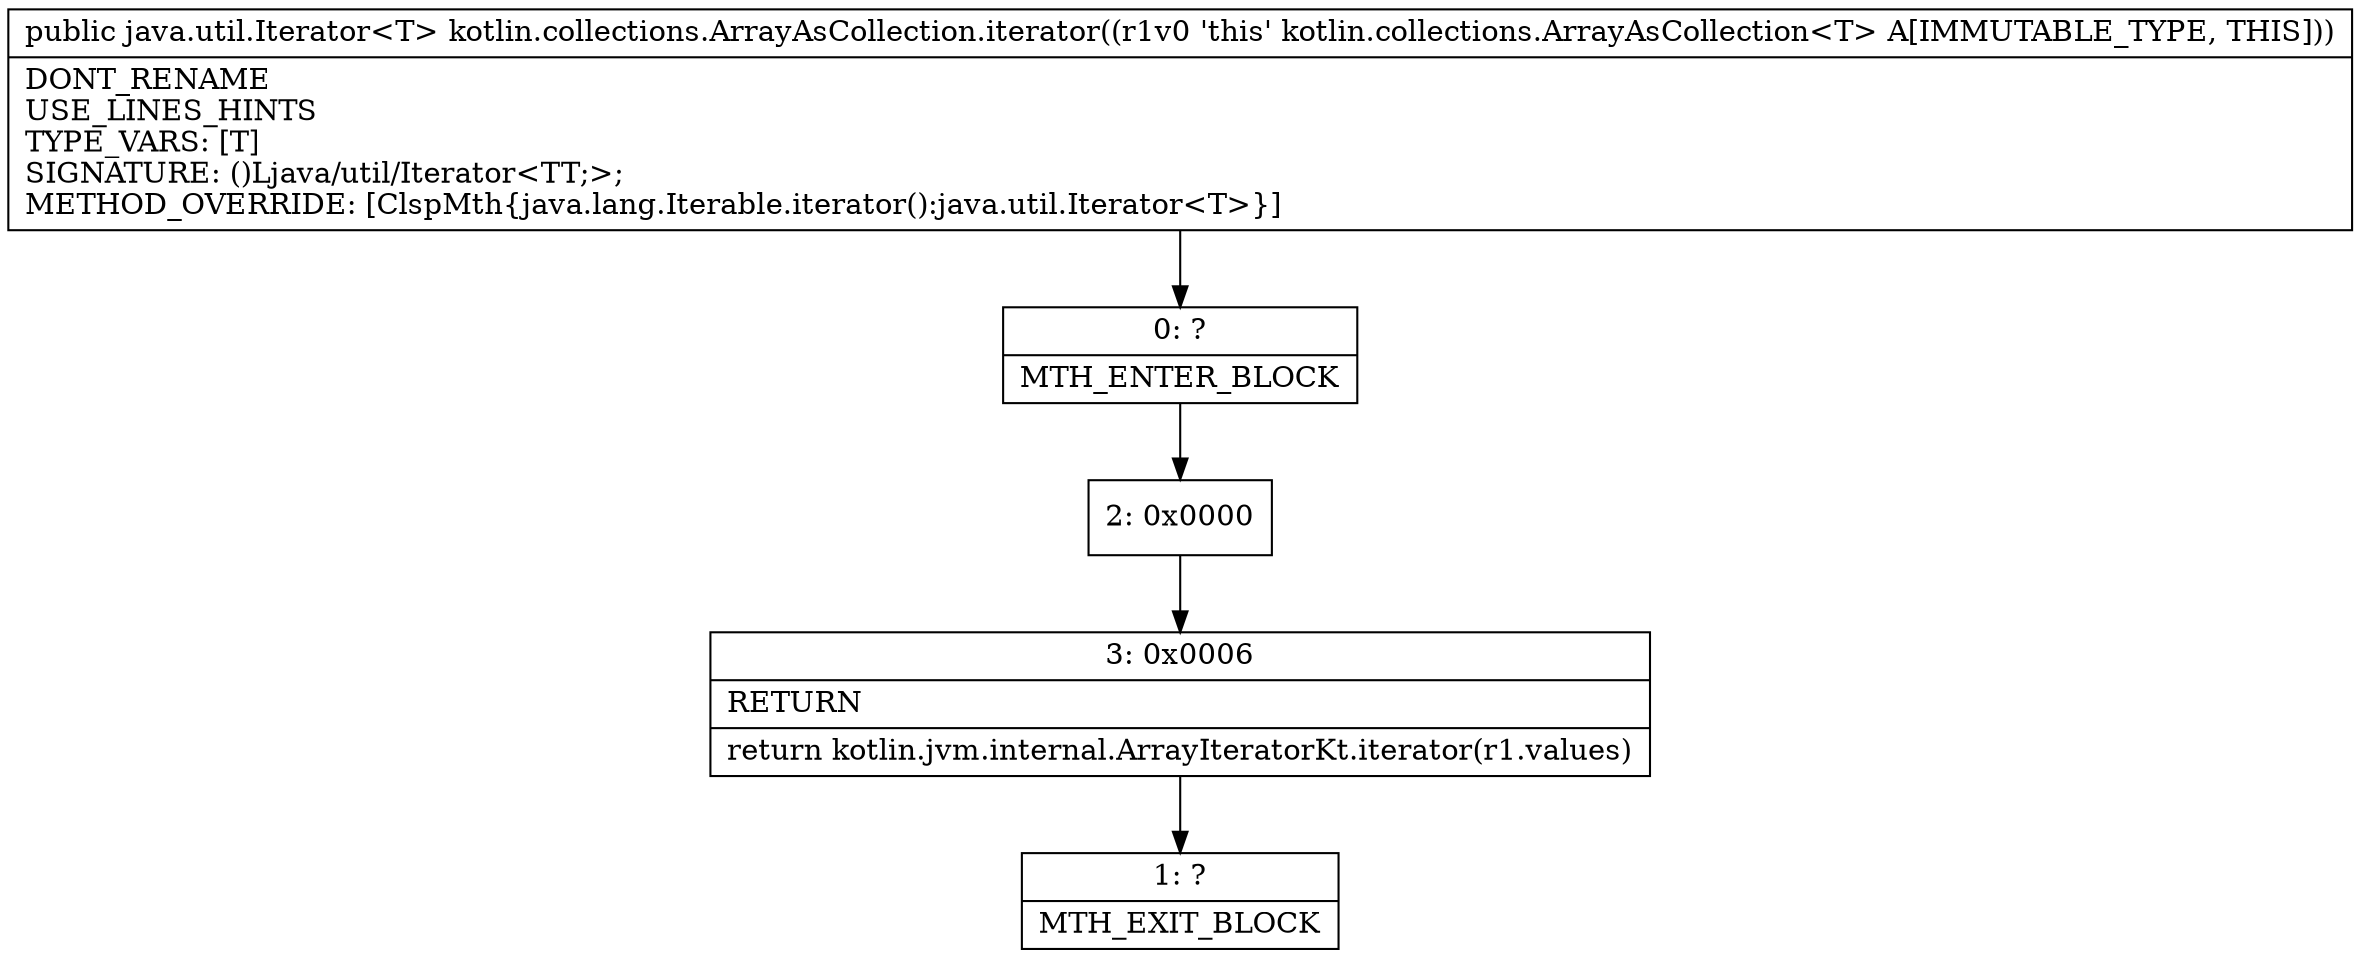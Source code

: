 digraph "CFG forkotlin.collections.ArrayAsCollection.iterator()Ljava\/util\/Iterator;" {
Node_0 [shape=record,label="{0\:\ ?|MTH_ENTER_BLOCK\l}"];
Node_2 [shape=record,label="{2\:\ 0x0000}"];
Node_3 [shape=record,label="{3\:\ 0x0006|RETURN\l|return kotlin.jvm.internal.ArrayIteratorKt.iterator(r1.values)\l}"];
Node_1 [shape=record,label="{1\:\ ?|MTH_EXIT_BLOCK\l}"];
MethodNode[shape=record,label="{public java.util.Iterator\<T\> kotlin.collections.ArrayAsCollection.iterator((r1v0 'this' kotlin.collections.ArrayAsCollection\<T\> A[IMMUTABLE_TYPE, THIS]))  | DONT_RENAME\lUSE_LINES_HINTS\lTYPE_VARS: [T]\lSIGNATURE: ()Ljava\/util\/Iterator\<TT;\>;\lMETHOD_OVERRIDE: [ClspMth\{java.lang.Iterable.iterator():java.util.Iterator\<T\>\}]\l}"];
MethodNode -> Node_0;Node_0 -> Node_2;
Node_2 -> Node_3;
Node_3 -> Node_1;
}

